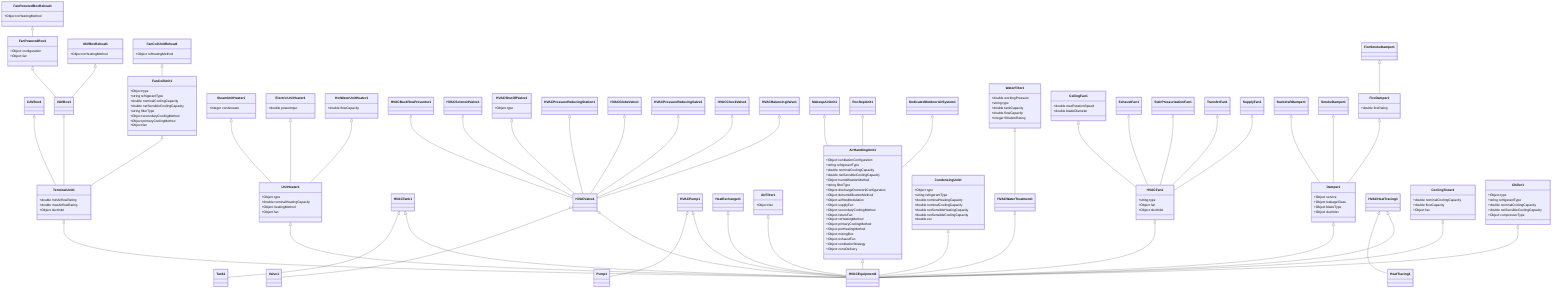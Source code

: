 classDiagram
    AirHandlingUnit1 <|-- HVACEquipment1
    HVACWaterTreatment1 <|-- HVACEquipment1
    HVACTank1 <|-- Tank1
    HVACTank1 <|-- HVACEquipment1
    TerminalUnit1 <|-- HVACEquipment1
    HVACPump1 <|-- Pump1
    HVACPump1 <|-- HVACEquipment1
    HeatExchanger1 <|-- HVACEquipment1
    AirFilter1 <|-- HVACEquipment1
    Damper1 <|-- HVACEquipment1
    CondensingUnit1 <|-- HVACEquipment1
    HVACValve1 <|-- Valve1
    HVACValve1 <|-- HVACEquipment1
    HVACFan1 <|-- HVACEquipment1
    UnitHeater1 <|-- HVACEquipment1
    HVACHeatTracing1 <|-- HeatTracing1
    HVACHeatTracing1 <|-- HVACEquipment1
    CoolingTower1 <|-- HVACEquipment1
    Chiller1 <|-- HVACEquipment1
    CAVBox1 <|-- TerminalUnit1
    FanCoilUnit1 <|-- TerminalUnit1
    VAVBox1 <|-- TerminalUnit1
    SteamUnitHeater1 <|-- UnitHeater1
    ElectricUnitHeater1 <|-- UnitHeater1
    HotWaterUnitHeater1 <|-- UnitHeater1
    HVACBackflowPreventer1 <|-- HVACValve1
    HVACSolenoidValve1 <|-- HVACValve1
    HVACShutOffValve1 <|-- HVACValve1
    HVACPressureReducingStation1 <|-- HVACValve1
    HVACGlobeValve1 <|-- HVACValve1
    HVACPressureReducingValve1 <|-- HVACValve1
    HVACCheckValve1 <|-- HVACValve1
    HVACBalancingValve1 <|-- HVACValve1
    MakeupAirUnit1 <|-- AirHandlingUnit1
    RooftopUnit1 <|-- AirHandlingUnit1
    DedicatedOutdoorAirSystem1 <|-- AirHandlingUnit1
    WaterFilter1 <|-- HVACWaterTreatment1
    CeilingFan1 <|-- HVACFan1
    ExhaustFan1 <|-- HVACFan1
    StairPressurizationFan1 <|-- HVACFan1
    TransferFan1 <|-- HVACFan1
    SupplyFan1 <|-- HVACFan1
    BackdraftDamper1 <|-- Damper1
    SmokeDamper1 <|-- Damper1
    FireDamper1 <|-- Damper1
    FanPoweredBox1 <|-- VAVBox1
    VAVBoxReheat1 <|-- VAVBox1
    FanCoilUnitReheat1 <|-- FanCoilUnit1
    FireSmokeDamper1 <|-- FireDamper1
    FanPoweredBoxReheat1 <|-- FanPoweredBox1
    AirHandlingUnit1 : +Object ventilationConfiguration
    AirHandlingUnit1 : +string refrigerantType
    AirHandlingUnit1 : +double nominalCoolingCapacity
    AirHandlingUnit1 : +double netSensibleCoolingCapacity
    AirHandlingUnit1 : +Object humidificationMethod
    AirHandlingUnit1 : +string filterType
    AirHandlingUnit1 : +Object dischargeDuctworkConfiguration
    AirHandlingUnit1 : +Object dehumidificationMethod
    AirHandlingUnit1 : +Object airflowModulation
    AirHandlingUnit1 : +Object supplyFan
    AirHandlingUnit1 : +Object secondaryCoolingMethod
    AirHandlingUnit1 : +Object returnFan
    AirHandlingUnit1 : +Object reHeatingMethod
    AirHandlingUnit1 : +Object primaryCoolingMethod
    AirHandlingUnit1 : +Object preHeatingMethod
    AirHandlingUnit1 : +Object mixingBox
    AirHandlingUnit1 : +Object exhaustFan
    AirHandlingUnit1 : +Object ventilationStrategy
    AirHandlingUnit1 : +Object zoneDelivery
    TerminalUnit1 : +double minAirflowRating
    TerminalUnit1 : +double maxAirflowRating
    TerminalUnit1 : +Object ductInlet
    AirFilter1 : +Object fan
    Damper1 : +Object service
    Damper1 : +Object leakageClass
    Damper1 : +Object bladeType
    Damper1 : +Object ductInlet
    CondensingUnit1 : +Object type
    CondensingUnit1 : +string refrigerantType
    CondensingUnit1 : +double nominalHeatingCapacity
    CondensingUnit1 : +double nominalCoolingCapacity
    CondensingUnit1 : +double netSensibleHeatingCapacity
    CondensingUnit1 : +double netSensibleCoolingCapacity
    CondensingUnit1 : +double eer
    HVACFan1 : +string type
    HVACFan1 : +Object fan
    HVACFan1 : +Object ductInlet
    UnitHeater1 : +Object type
    UnitHeater1 : +double nominalHeatingCapacity
    UnitHeater1 : +Object heatingMethod
    UnitHeater1 : +Object fan
    CoolingTower1 : +double nominalCoolingCapacity
    CoolingTower1 : +double flowCapacity
    CoolingTower1 : +Object fan
    Chiller1 : +Object type
    Chiller1 : +string refrigerantType
    Chiller1 : +double nominalCoolingCapacity
    Chiller1 : +double netSensibleCoolingCapacity
    Chiller1 : +Object compressorType
    FanCoilUnit1 : +Object type
    FanCoilUnit1 : +string refrigerantType
    FanCoilUnit1 : +double nominalCoolingCapacity
    FanCoilUnit1 : +double netSensibleCoolingCapacity
    FanCoilUnit1 : +string filterType
    FanCoilUnit1 : +Object secondaryCoolingMethod
    FanCoilUnit1 : +Object primaryCoolingMethod
    FanCoilUnit1 : +Object fan
    SteamUnitHeater1 : +integer condensate
    ElectricUnitHeater1 : +double powerInput
    HotWaterUnitHeater1 : +double flowCapacity
    HVACShutOffValve1 : +Object type
    WaterFilter1 : +double workingPressure
    WaterFilter1 : +string type
    WaterFilter1 : +double tankCapacity
    WaterFilter1 : +double flowCapacity
    WaterFilter1 : +integer filtrationRating
    CeilingFan1 : +double maxRotationSpeed
    CeilingFan1 : +double bladeDiameter
    FireDamper1 : +double fireRating
    FanPoweredBox1 : +Object configuration
    FanPoweredBox1 : +Object fan
    VAVBoxReheat1 : +Object reHeatingMethod
    FanCoilUnitReheat1 : +Object reHeatingMethod
    FanPoweredBoxReheat1 : +Object reHeatingMethod